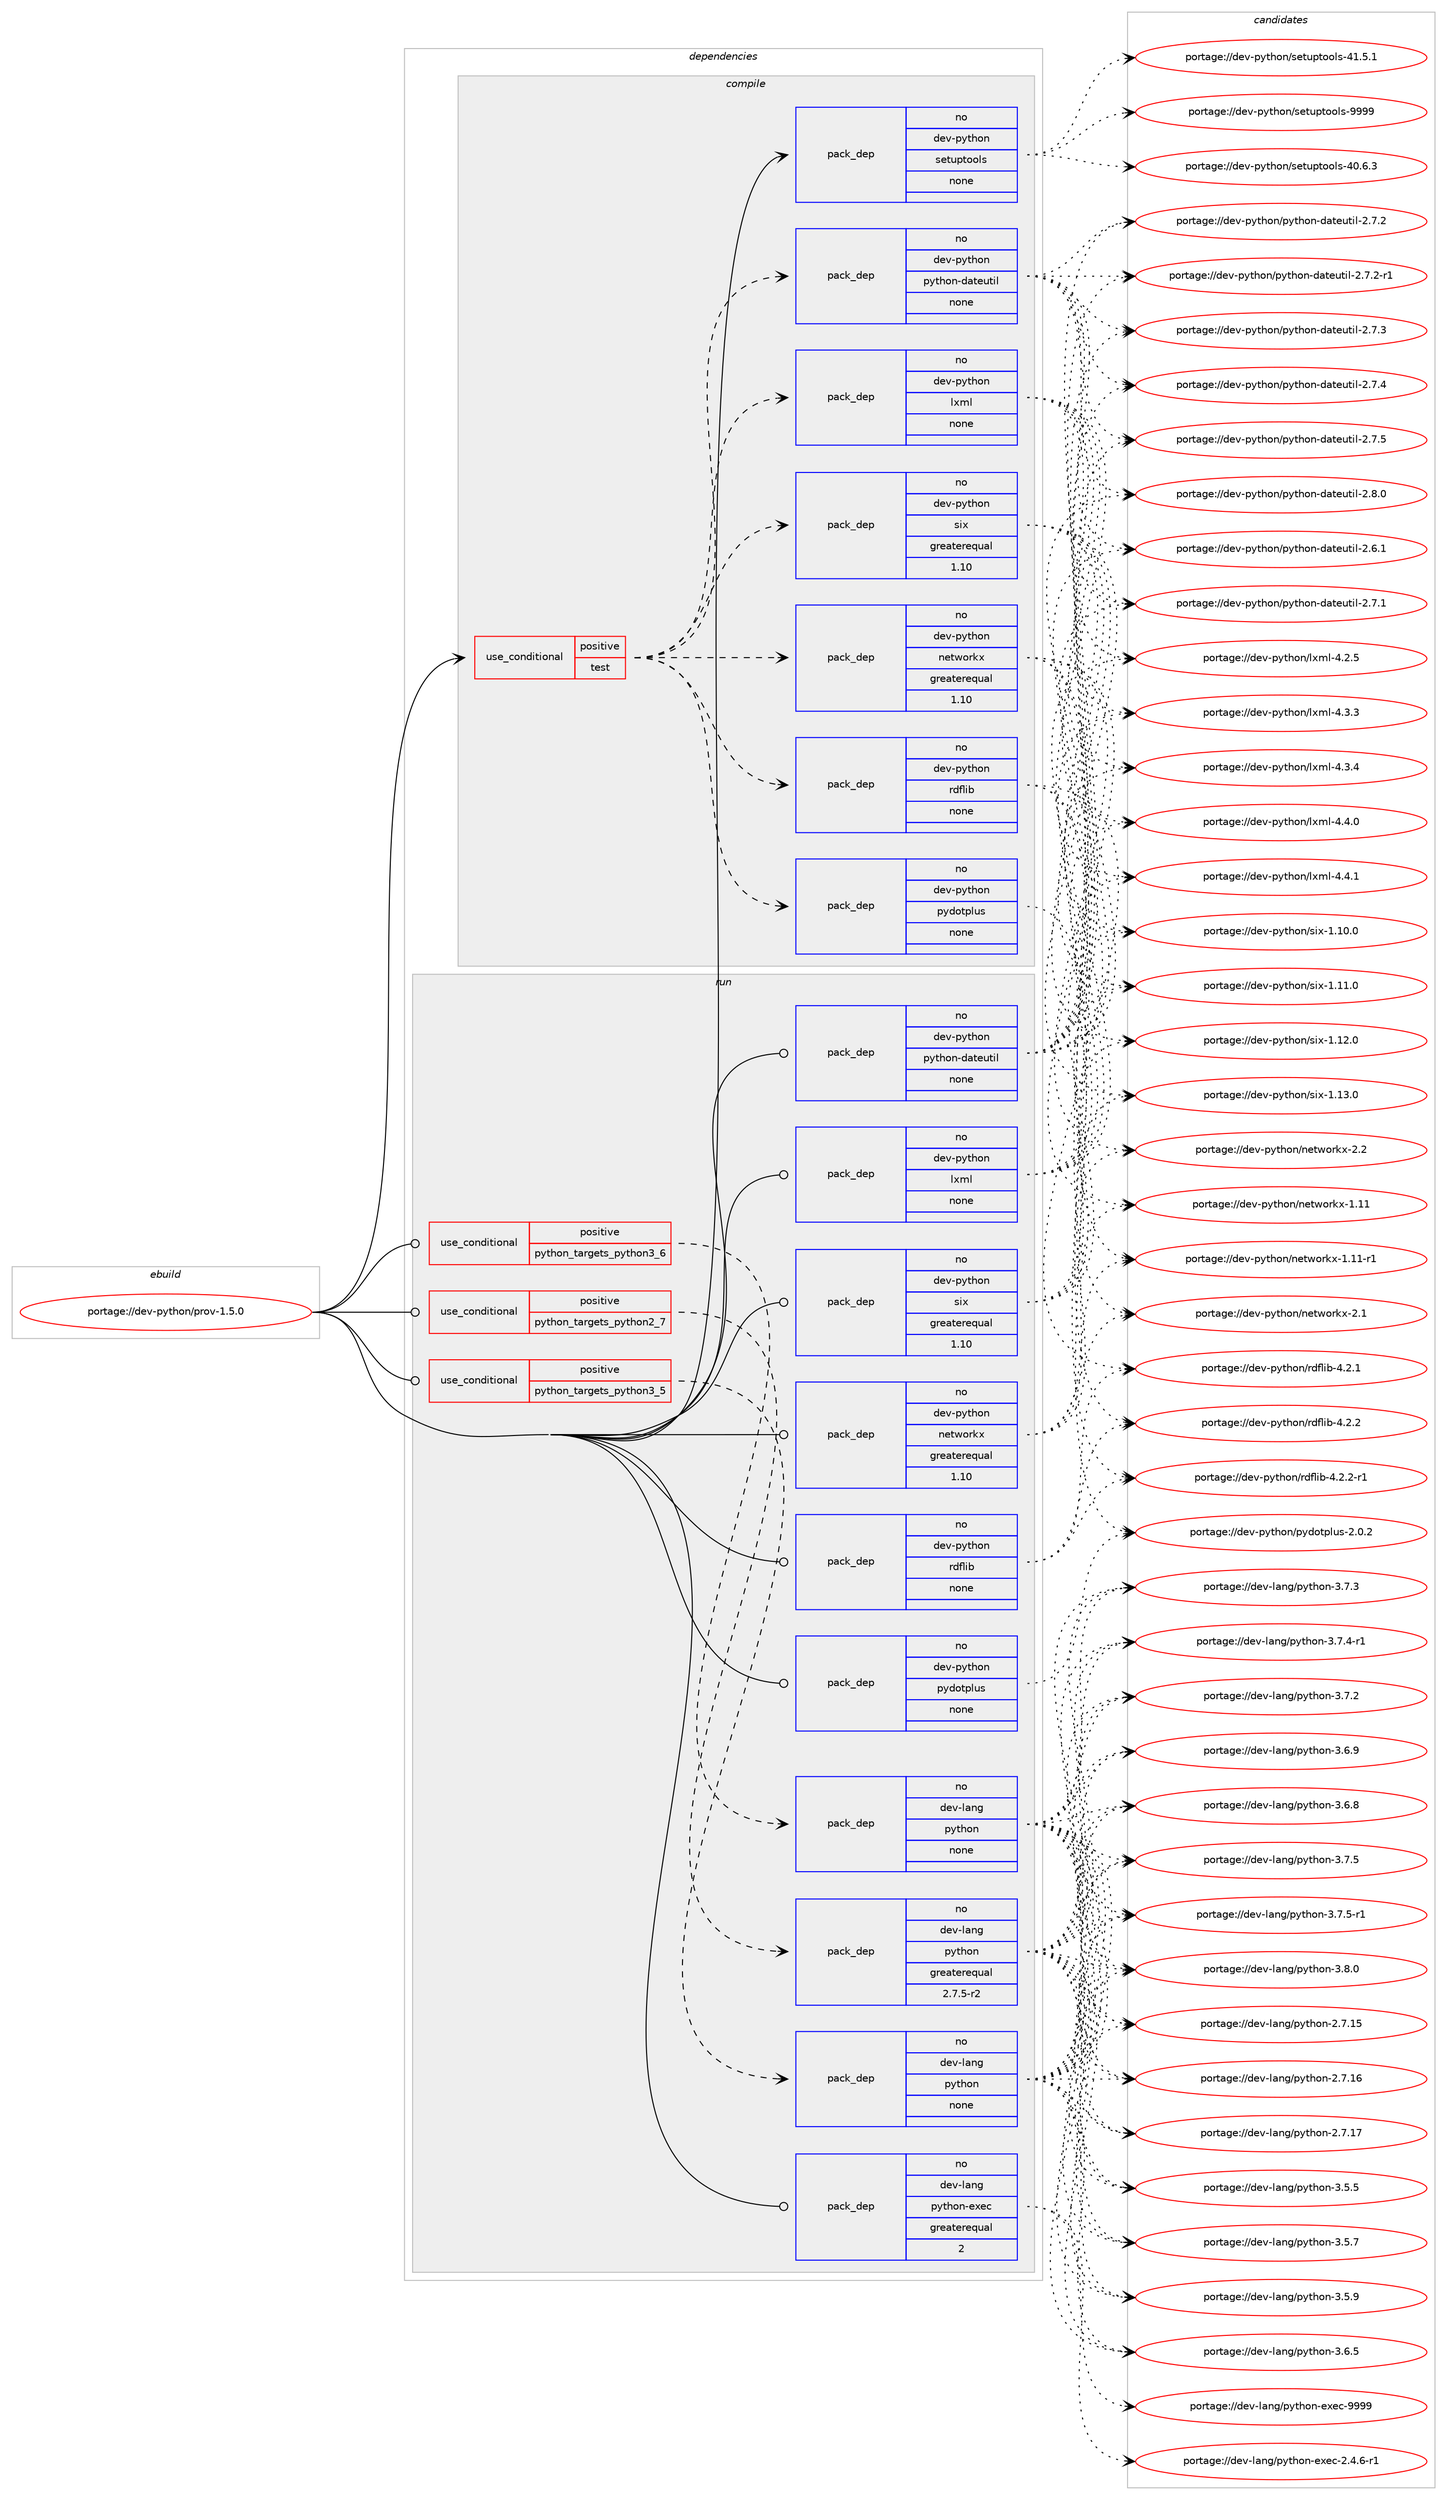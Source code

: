 digraph prolog {

# *************
# Graph options
# *************

newrank=true;
concentrate=true;
compound=true;
graph [rankdir=LR,fontname=Helvetica,fontsize=10,ranksep=1.5];#, ranksep=2.5, nodesep=0.2];
edge  [arrowhead=vee];
node  [fontname=Helvetica,fontsize=10];

# **********
# The ebuild
# **********

subgraph cluster_leftcol {
color=gray;
rank=same;
label=<<i>ebuild</i>>;
id [label="portage://dev-python/prov-1.5.0", color=red, width=4, href="../dev-python/prov-1.5.0.svg"];
}

# ****************
# The dependencies
# ****************

subgraph cluster_midcol {
color=gray;
label=<<i>dependencies</i>>;
subgraph cluster_compile {
fillcolor="#eeeeee";
style=filled;
label=<<i>compile</i>>;
subgraph cond34265 {
dependency158175 [label=<<TABLE BORDER="0" CELLBORDER="1" CELLSPACING="0" CELLPADDING="4"><TR><TD ROWSPAN="3" CELLPADDING="10">use_conditional</TD></TR><TR><TD>positive</TD></TR><TR><TD>test</TD></TR></TABLE>>, shape=none, color=red];
subgraph pack120543 {
dependency158176 [label=<<TABLE BORDER="0" CELLBORDER="1" CELLSPACING="0" CELLPADDING="4" WIDTH="220"><TR><TD ROWSPAN="6" CELLPADDING="30">pack_dep</TD></TR><TR><TD WIDTH="110">no</TD></TR><TR><TD>dev-python</TD></TR><TR><TD>pydotplus</TD></TR><TR><TD>none</TD></TR><TR><TD></TD></TR></TABLE>>, shape=none, color=blue];
}
dependency158175:e -> dependency158176:w [weight=20,style="dashed",arrowhead="vee"];
subgraph pack120544 {
dependency158177 [label=<<TABLE BORDER="0" CELLBORDER="1" CELLSPACING="0" CELLPADDING="4" WIDTH="220"><TR><TD ROWSPAN="6" CELLPADDING="30">pack_dep</TD></TR><TR><TD WIDTH="110">no</TD></TR><TR><TD>dev-python</TD></TR><TR><TD>python-dateutil</TD></TR><TR><TD>none</TD></TR><TR><TD></TD></TR></TABLE>>, shape=none, color=blue];
}
dependency158175:e -> dependency158177:w [weight=20,style="dashed",arrowhead="vee"];
subgraph pack120545 {
dependency158178 [label=<<TABLE BORDER="0" CELLBORDER="1" CELLSPACING="0" CELLPADDING="4" WIDTH="220"><TR><TD ROWSPAN="6" CELLPADDING="30">pack_dep</TD></TR><TR><TD WIDTH="110">no</TD></TR><TR><TD>dev-python</TD></TR><TR><TD>lxml</TD></TR><TR><TD>none</TD></TR><TR><TD></TD></TR></TABLE>>, shape=none, color=blue];
}
dependency158175:e -> dependency158178:w [weight=20,style="dashed",arrowhead="vee"];
subgraph pack120546 {
dependency158179 [label=<<TABLE BORDER="0" CELLBORDER="1" CELLSPACING="0" CELLPADDING="4" WIDTH="220"><TR><TD ROWSPAN="6" CELLPADDING="30">pack_dep</TD></TR><TR><TD WIDTH="110">no</TD></TR><TR><TD>dev-python</TD></TR><TR><TD>networkx</TD></TR><TR><TD>greaterequal</TD></TR><TR><TD>1.10</TD></TR></TABLE>>, shape=none, color=blue];
}
dependency158175:e -> dependency158179:w [weight=20,style="dashed",arrowhead="vee"];
subgraph pack120547 {
dependency158180 [label=<<TABLE BORDER="0" CELLBORDER="1" CELLSPACING="0" CELLPADDING="4" WIDTH="220"><TR><TD ROWSPAN="6" CELLPADDING="30">pack_dep</TD></TR><TR><TD WIDTH="110">no</TD></TR><TR><TD>dev-python</TD></TR><TR><TD>rdflib</TD></TR><TR><TD>none</TD></TR><TR><TD></TD></TR></TABLE>>, shape=none, color=blue];
}
dependency158175:e -> dependency158180:w [weight=20,style="dashed",arrowhead="vee"];
subgraph pack120548 {
dependency158181 [label=<<TABLE BORDER="0" CELLBORDER="1" CELLSPACING="0" CELLPADDING="4" WIDTH="220"><TR><TD ROWSPAN="6" CELLPADDING="30">pack_dep</TD></TR><TR><TD WIDTH="110">no</TD></TR><TR><TD>dev-python</TD></TR><TR><TD>six</TD></TR><TR><TD>greaterequal</TD></TR><TR><TD>1.10</TD></TR></TABLE>>, shape=none, color=blue];
}
dependency158175:e -> dependency158181:w [weight=20,style="dashed",arrowhead="vee"];
}
id:e -> dependency158175:w [weight=20,style="solid",arrowhead="vee"];
subgraph pack120549 {
dependency158182 [label=<<TABLE BORDER="0" CELLBORDER="1" CELLSPACING="0" CELLPADDING="4" WIDTH="220"><TR><TD ROWSPAN="6" CELLPADDING="30">pack_dep</TD></TR><TR><TD WIDTH="110">no</TD></TR><TR><TD>dev-python</TD></TR><TR><TD>setuptools</TD></TR><TR><TD>none</TD></TR><TR><TD></TD></TR></TABLE>>, shape=none, color=blue];
}
id:e -> dependency158182:w [weight=20,style="solid",arrowhead="vee"];
}
subgraph cluster_compileandrun {
fillcolor="#eeeeee";
style=filled;
label=<<i>compile and run</i>>;
}
subgraph cluster_run {
fillcolor="#eeeeee";
style=filled;
label=<<i>run</i>>;
subgraph cond34266 {
dependency158183 [label=<<TABLE BORDER="0" CELLBORDER="1" CELLSPACING="0" CELLPADDING="4"><TR><TD ROWSPAN="3" CELLPADDING="10">use_conditional</TD></TR><TR><TD>positive</TD></TR><TR><TD>python_targets_python2_7</TD></TR></TABLE>>, shape=none, color=red];
subgraph pack120550 {
dependency158184 [label=<<TABLE BORDER="0" CELLBORDER="1" CELLSPACING="0" CELLPADDING="4" WIDTH="220"><TR><TD ROWSPAN="6" CELLPADDING="30">pack_dep</TD></TR><TR><TD WIDTH="110">no</TD></TR><TR><TD>dev-lang</TD></TR><TR><TD>python</TD></TR><TR><TD>greaterequal</TD></TR><TR><TD>2.7.5-r2</TD></TR></TABLE>>, shape=none, color=blue];
}
dependency158183:e -> dependency158184:w [weight=20,style="dashed",arrowhead="vee"];
}
id:e -> dependency158183:w [weight=20,style="solid",arrowhead="odot"];
subgraph cond34267 {
dependency158185 [label=<<TABLE BORDER="0" CELLBORDER="1" CELLSPACING="0" CELLPADDING="4"><TR><TD ROWSPAN="3" CELLPADDING="10">use_conditional</TD></TR><TR><TD>positive</TD></TR><TR><TD>python_targets_python3_5</TD></TR></TABLE>>, shape=none, color=red];
subgraph pack120551 {
dependency158186 [label=<<TABLE BORDER="0" CELLBORDER="1" CELLSPACING="0" CELLPADDING="4" WIDTH="220"><TR><TD ROWSPAN="6" CELLPADDING="30">pack_dep</TD></TR><TR><TD WIDTH="110">no</TD></TR><TR><TD>dev-lang</TD></TR><TR><TD>python</TD></TR><TR><TD>none</TD></TR><TR><TD></TD></TR></TABLE>>, shape=none, color=blue];
}
dependency158185:e -> dependency158186:w [weight=20,style="dashed",arrowhead="vee"];
}
id:e -> dependency158185:w [weight=20,style="solid",arrowhead="odot"];
subgraph cond34268 {
dependency158187 [label=<<TABLE BORDER="0" CELLBORDER="1" CELLSPACING="0" CELLPADDING="4"><TR><TD ROWSPAN="3" CELLPADDING="10">use_conditional</TD></TR><TR><TD>positive</TD></TR><TR><TD>python_targets_python3_6</TD></TR></TABLE>>, shape=none, color=red];
subgraph pack120552 {
dependency158188 [label=<<TABLE BORDER="0" CELLBORDER="1" CELLSPACING="0" CELLPADDING="4" WIDTH="220"><TR><TD ROWSPAN="6" CELLPADDING="30">pack_dep</TD></TR><TR><TD WIDTH="110">no</TD></TR><TR><TD>dev-lang</TD></TR><TR><TD>python</TD></TR><TR><TD>none</TD></TR><TR><TD></TD></TR></TABLE>>, shape=none, color=blue];
}
dependency158187:e -> dependency158188:w [weight=20,style="dashed",arrowhead="vee"];
}
id:e -> dependency158187:w [weight=20,style="solid",arrowhead="odot"];
subgraph pack120553 {
dependency158189 [label=<<TABLE BORDER="0" CELLBORDER="1" CELLSPACING="0" CELLPADDING="4" WIDTH="220"><TR><TD ROWSPAN="6" CELLPADDING="30">pack_dep</TD></TR><TR><TD WIDTH="110">no</TD></TR><TR><TD>dev-lang</TD></TR><TR><TD>python-exec</TD></TR><TR><TD>greaterequal</TD></TR><TR><TD>2</TD></TR></TABLE>>, shape=none, color=blue];
}
id:e -> dependency158189:w [weight=20,style="solid",arrowhead="odot"];
subgraph pack120554 {
dependency158190 [label=<<TABLE BORDER="0" CELLBORDER="1" CELLSPACING="0" CELLPADDING="4" WIDTH="220"><TR><TD ROWSPAN="6" CELLPADDING="30">pack_dep</TD></TR><TR><TD WIDTH="110">no</TD></TR><TR><TD>dev-python</TD></TR><TR><TD>lxml</TD></TR><TR><TD>none</TD></TR><TR><TD></TD></TR></TABLE>>, shape=none, color=blue];
}
id:e -> dependency158190:w [weight=20,style="solid",arrowhead="odot"];
subgraph pack120555 {
dependency158191 [label=<<TABLE BORDER="0" CELLBORDER="1" CELLSPACING="0" CELLPADDING="4" WIDTH="220"><TR><TD ROWSPAN="6" CELLPADDING="30">pack_dep</TD></TR><TR><TD WIDTH="110">no</TD></TR><TR><TD>dev-python</TD></TR><TR><TD>networkx</TD></TR><TR><TD>greaterequal</TD></TR><TR><TD>1.10</TD></TR></TABLE>>, shape=none, color=blue];
}
id:e -> dependency158191:w [weight=20,style="solid",arrowhead="odot"];
subgraph pack120556 {
dependency158192 [label=<<TABLE BORDER="0" CELLBORDER="1" CELLSPACING="0" CELLPADDING="4" WIDTH="220"><TR><TD ROWSPAN="6" CELLPADDING="30">pack_dep</TD></TR><TR><TD WIDTH="110">no</TD></TR><TR><TD>dev-python</TD></TR><TR><TD>pydotplus</TD></TR><TR><TD>none</TD></TR><TR><TD></TD></TR></TABLE>>, shape=none, color=blue];
}
id:e -> dependency158192:w [weight=20,style="solid",arrowhead="odot"];
subgraph pack120557 {
dependency158193 [label=<<TABLE BORDER="0" CELLBORDER="1" CELLSPACING="0" CELLPADDING="4" WIDTH="220"><TR><TD ROWSPAN="6" CELLPADDING="30">pack_dep</TD></TR><TR><TD WIDTH="110">no</TD></TR><TR><TD>dev-python</TD></TR><TR><TD>python-dateutil</TD></TR><TR><TD>none</TD></TR><TR><TD></TD></TR></TABLE>>, shape=none, color=blue];
}
id:e -> dependency158193:w [weight=20,style="solid",arrowhead="odot"];
subgraph pack120558 {
dependency158194 [label=<<TABLE BORDER="0" CELLBORDER="1" CELLSPACING="0" CELLPADDING="4" WIDTH="220"><TR><TD ROWSPAN="6" CELLPADDING="30">pack_dep</TD></TR><TR><TD WIDTH="110">no</TD></TR><TR><TD>dev-python</TD></TR><TR><TD>rdflib</TD></TR><TR><TD>none</TD></TR><TR><TD></TD></TR></TABLE>>, shape=none, color=blue];
}
id:e -> dependency158194:w [weight=20,style="solid",arrowhead="odot"];
subgraph pack120559 {
dependency158195 [label=<<TABLE BORDER="0" CELLBORDER="1" CELLSPACING="0" CELLPADDING="4" WIDTH="220"><TR><TD ROWSPAN="6" CELLPADDING="30">pack_dep</TD></TR><TR><TD WIDTH="110">no</TD></TR><TR><TD>dev-python</TD></TR><TR><TD>six</TD></TR><TR><TD>greaterequal</TD></TR><TR><TD>1.10</TD></TR></TABLE>>, shape=none, color=blue];
}
id:e -> dependency158195:w [weight=20,style="solid",arrowhead="odot"];
}
}

# **************
# The candidates
# **************

subgraph cluster_choices {
rank=same;
color=gray;
label=<<i>candidates</i>>;

subgraph choice120543 {
color=black;
nodesep=1;
choiceportage1001011184511212111610411111047112121100111116112108117115455046484650 [label="portage://dev-python/pydotplus-2.0.2", color=red, width=4,href="../dev-python/pydotplus-2.0.2.svg"];
dependency158176:e -> choiceportage1001011184511212111610411111047112121100111116112108117115455046484650:w [style=dotted,weight="100"];
}
subgraph choice120544 {
color=black;
nodesep=1;
choiceportage10010111845112121116104111110471121211161041111104510097116101117116105108455046544649 [label="portage://dev-python/python-dateutil-2.6.1", color=red, width=4,href="../dev-python/python-dateutil-2.6.1.svg"];
choiceportage10010111845112121116104111110471121211161041111104510097116101117116105108455046554649 [label="portage://dev-python/python-dateutil-2.7.1", color=red, width=4,href="../dev-python/python-dateutil-2.7.1.svg"];
choiceportage10010111845112121116104111110471121211161041111104510097116101117116105108455046554650 [label="portage://dev-python/python-dateutil-2.7.2", color=red, width=4,href="../dev-python/python-dateutil-2.7.2.svg"];
choiceportage100101118451121211161041111104711212111610411111045100971161011171161051084550465546504511449 [label="portage://dev-python/python-dateutil-2.7.2-r1", color=red, width=4,href="../dev-python/python-dateutil-2.7.2-r1.svg"];
choiceportage10010111845112121116104111110471121211161041111104510097116101117116105108455046554651 [label="portage://dev-python/python-dateutil-2.7.3", color=red, width=4,href="../dev-python/python-dateutil-2.7.3.svg"];
choiceportage10010111845112121116104111110471121211161041111104510097116101117116105108455046554652 [label="portage://dev-python/python-dateutil-2.7.4", color=red, width=4,href="../dev-python/python-dateutil-2.7.4.svg"];
choiceportage10010111845112121116104111110471121211161041111104510097116101117116105108455046554653 [label="portage://dev-python/python-dateutil-2.7.5", color=red, width=4,href="../dev-python/python-dateutil-2.7.5.svg"];
choiceportage10010111845112121116104111110471121211161041111104510097116101117116105108455046564648 [label="portage://dev-python/python-dateutil-2.8.0", color=red, width=4,href="../dev-python/python-dateutil-2.8.0.svg"];
dependency158177:e -> choiceportage10010111845112121116104111110471121211161041111104510097116101117116105108455046544649:w [style=dotted,weight="100"];
dependency158177:e -> choiceportage10010111845112121116104111110471121211161041111104510097116101117116105108455046554649:w [style=dotted,weight="100"];
dependency158177:e -> choiceportage10010111845112121116104111110471121211161041111104510097116101117116105108455046554650:w [style=dotted,weight="100"];
dependency158177:e -> choiceportage100101118451121211161041111104711212111610411111045100971161011171161051084550465546504511449:w [style=dotted,weight="100"];
dependency158177:e -> choiceportage10010111845112121116104111110471121211161041111104510097116101117116105108455046554651:w [style=dotted,weight="100"];
dependency158177:e -> choiceportage10010111845112121116104111110471121211161041111104510097116101117116105108455046554652:w [style=dotted,weight="100"];
dependency158177:e -> choiceportage10010111845112121116104111110471121211161041111104510097116101117116105108455046554653:w [style=dotted,weight="100"];
dependency158177:e -> choiceportage10010111845112121116104111110471121211161041111104510097116101117116105108455046564648:w [style=dotted,weight="100"];
}
subgraph choice120545 {
color=black;
nodesep=1;
choiceportage1001011184511212111610411111047108120109108455246504653 [label="portage://dev-python/lxml-4.2.5", color=red, width=4,href="../dev-python/lxml-4.2.5.svg"];
choiceportage1001011184511212111610411111047108120109108455246514651 [label="portage://dev-python/lxml-4.3.3", color=red, width=4,href="../dev-python/lxml-4.3.3.svg"];
choiceportage1001011184511212111610411111047108120109108455246514652 [label="portage://dev-python/lxml-4.3.4", color=red, width=4,href="../dev-python/lxml-4.3.4.svg"];
choiceportage1001011184511212111610411111047108120109108455246524648 [label="portage://dev-python/lxml-4.4.0", color=red, width=4,href="../dev-python/lxml-4.4.0.svg"];
choiceportage1001011184511212111610411111047108120109108455246524649 [label="portage://dev-python/lxml-4.4.1", color=red, width=4,href="../dev-python/lxml-4.4.1.svg"];
dependency158178:e -> choiceportage1001011184511212111610411111047108120109108455246504653:w [style=dotted,weight="100"];
dependency158178:e -> choiceportage1001011184511212111610411111047108120109108455246514651:w [style=dotted,weight="100"];
dependency158178:e -> choiceportage1001011184511212111610411111047108120109108455246514652:w [style=dotted,weight="100"];
dependency158178:e -> choiceportage1001011184511212111610411111047108120109108455246524648:w [style=dotted,weight="100"];
dependency158178:e -> choiceportage1001011184511212111610411111047108120109108455246524649:w [style=dotted,weight="100"];
}
subgraph choice120546 {
color=black;
nodesep=1;
choiceportage10010111845112121116104111110471101011161191111141071204549464949 [label="portage://dev-python/networkx-1.11", color=red, width=4,href="../dev-python/networkx-1.11.svg"];
choiceportage100101118451121211161041111104711010111611911111410712045494649494511449 [label="portage://dev-python/networkx-1.11-r1", color=red, width=4,href="../dev-python/networkx-1.11-r1.svg"];
choiceportage100101118451121211161041111104711010111611911111410712045504649 [label="portage://dev-python/networkx-2.1", color=red, width=4,href="../dev-python/networkx-2.1.svg"];
choiceportage100101118451121211161041111104711010111611911111410712045504650 [label="portage://dev-python/networkx-2.2", color=red, width=4,href="../dev-python/networkx-2.2.svg"];
dependency158179:e -> choiceportage10010111845112121116104111110471101011161191111141071204549464949:w [style=dotted,weight="100"];
dependency158179:e -> choiceportage100101118451121211161041111104711010111611911111410712045494649494511449:w [style=dotted,weight="100"];
dependency158179:e -> choiceportage100101118451121211161041111104711010111611911111410712045504649:w [style=dotted,weight="100"];
dependency158179:e -> choiceportage100101118451121211161041111104711010111611911111410712045504650:w [style=dotted,weight="100"];
}
subgraph choice120547 {
color=black;
nodesep=1;
choiceportage100101118451121211161041111104711410010210810598455246504649 [label="portage://dev-python/rdflib-4.2.1", color=red, width=4,href="../dev-python/rdflib-4.2.1.svg"];
choiceportage100101118451121211161041111104711410010210810598455246504650 [label="portage://dev-python/rdflib-4.2.2", color=red, width=4,href="../dev-python/rdflib-4.2.2.svg"];
choiceportage1001011184511212111610411111047114100102108105984552465046504511449 [label="portage://dev-python/rdflib-4.2.2-r1", color=red, width=4,href="../dev-python/rdflib-4.2.2-r1.svg"];
dependency158180:e -> choiceportage100101118451121211161041111104711410010210810598455246504649:w [style=dotted,weight="100"];
dependency158180:e -> choiceportage100101118451121211161041111104711410010210810598455246504650:w [style=dotted,weight="100"];
dependency158180:e -> choiceportage1001011184511212111610411111047114100102108105984552465046504511449:w [style=dotted,weight="100"];
}
subgraph choice120548 {
color=black;
nodesep=1;
choiceportage100101118451121211161041111104711510512045494649484648 [label="portage://dev-python/six-1.10.0", color=red, width=4,href="../dev-python/six-1.10.0.svg"];
choiceportage100101118451121211161041111104711510512045494649494648 [label="portage://dev-python/six-1.11.0", color=red, width=4,href="../dev-python/six-1.11.0.svg"];
choiceportage100101118451121211161041111104711510512045494649504648 [label="portage://dev-python/six-1.12.0", color=red, width=4,href="../dev-python/six-1.12.0.svg"];
choiceportage100101118451121211161041111104711510512045494649514648 [label="portage://dev-python/six-1.13.0", color=red, width=4,href="../dev-python/six-1.13.0.svg"];
dependency158181:e -> choiceportage100101118451121211161041111104711510512045494649484648:w [style=dotted,weight="100"];
dependency158181:e -> choiceportage100101118451121211161041111104711510512045494649494648:w [style=dotted,weight="100"];
dependency158181:e -> choiceportage100101118451121211161041111104711510512045494649504648:w [style=dotted,weight="100"];
dependency158181:e -> choiceportage100101118451121211161041111104711510512045494649514648:w [style=dotted,weight="100"];
}
subgraph choice120549 {
color=black;
nodesep=1;
choiceportage100101118451121211161041111104711510111611711211611111110811545524846544651 [label="portage://dev-python/setuptools-40.6.3", color=red, width=4,href="../dev-python/setuptools-40.6.3.svg"];
choiceportage100101118451121211161041111104711510111611711211611111110811545524946534649 [label="portage://dev-python/setuptools-41.5.1", color=red, width=4,href="../dev-python/setuptools-41.5.1.svg"];
choiceportage10010111845112121116104111110471151011161171121161111111081154557575757 [label="portage://dev-python/setuptools-9999", color=red, width=4,href="../dev-python/setuptools-9999.svg"];
dependency158182:e -> choiceportage100101118451121211161041111104711510111611711211611111110811545524846544651:w [style=dotted,weight="100"];
dependency158182:e -> choiceportage100101118451121211161041111104711510111611711211611111110811545524946534649:w [style=dotted,weight="100"];
dependency158182:e -> choiceportage10010111845112121116104111110471151011161171121161111111081154557575757:w [style=dotted,weight="100"];
}
subgraph choice120550 {
color=black;
nodesep=1;
choiceportage10010111845108971101034711212111610411111045504655464953 [label="portage://dev-lang/python-2.7.15", color=red, width=4,href="../dev-lang/python-2.7.15.svg"];
choiceportage10010111845108971101034711212111610411111045504655464954 [label="portage://dev-lang/python-2.7.16", color=red, width=4,href="../dev-lang/python-2.7.16.svg"];
choiceportage10010111845108971101034711212111610411111045504655464955 [label="portage://dev-lang/python-2.7.17", color=red, width=4,href="../dev-lang/python-2.7.17.svg"];
choiceportage100101118451089711010347112121116104111110455146534653 [label="portage://dev-lang/python-3.5.5", color=red, width=4,href="../dev-lang/python-3.5.5.svg"];
choiceportage100101118451089711010347112121116104111110455146534655 [label="portage://dev-lang/python-3.5.7", color=red, width=4,href="../dev-lang/python-3.5.7.svg"];
choiceportage100101118451089711010347112121116104111110455146534657 [label="portage://dev-lang/python-3.5.9", color=red, width=4,href="../dev-lang/python-3.5.9.svg"];
choiceportage100101118451089711010347112121116104111110455146544653 [label="portage://dev-lang/python-3.6.5", color=red, width=4,href="../dev-lang/python-3.6.5.svg"];
choiceportage100101118451089711010347112121116104111110455146544656 [label="portage://dev-lang/python-3.6.8", color=red, width=4,href="../dev-lang/python-3.6.8.svg"];
choiceportage100101118451089711010347112121116104111110455146544657 [label="portage://dev-lang/python-3.6.9", color=red, width=4,href="../dev-lang/python-3.6.9.svg"];
choiceportage100101118451089711010347112121116104111110455146554650 [label="portage://dev-lang/python-3.7.2", color=red, width=4,href="../dev-lang/python-3.7.2.svg"];
choiceportage100101118451089711010347112121116104111110455146554651 [label="portage://dev-lang/python-3.7.3", color=red, width=4,href="../dev-lang/python-3.7.3.svg"];
choiceportage1001011184510897110103471121211161041111104551465546524511449 [label="portage://dev-lang/python-3.7.4-r1", color=red, width=4,href="../dev-lang/python-3.7.4-r1.svg"];
choiceportage100101118451089711010347112121116104111110455146554653 [label="portage://dev-lang/python-3.7.5", color=red, width=4,href="../dev-lang/python-3.7.5.svg"];
choiceportage1001011184510897110103471121211161041111104551465546534511449 [label="portage://dev-lang/python-3.7.5-r1", color=red, width=4,href="../dev-lang/python-3.7.5-r1.svg"];
choiceportage100101118451089711010347112121116104111110455146564648 [label="portage://dev-lang/python-3.8.0", color=red, width=4,href="../dev-lang/python-3.8.0.svg"];
dependency158184:e -> choiceportage10010111845108971101034711212111610411111045504655464953:w [style=dotted,weight="100"];
dependency158184:e -> choiceportage10010111845108971101034711212111610411111045504655464954:w [style=dotted,weight="100"];
dependency158184:e -> choiceportage10010111845108971101034711212111610411111045504655464955:w [style=dotted,weight="100"];
dependency158184:e -> choiceportage100101118451089711010347112121116104111110455146534653:w [style=dotted,weight="100"];
dependency158184:e -> choiceportage100101118451089711010347112121116104111110455146534655:w [style=dotted,weight="100"];
dependency158184:e -> choiceportage100101118451089711010347112121116104111110455146534657:w [style=dotted,weight="100"];
dependency158184:e -> choiceportage100101118451089711010347112121116104111110455146544653:w [style=dotted,weight="100"];
dependency158184:e -> choiceportage100101118451089711010347112121116104111110455146544656:w [style=dotted,weight="100"];
dependency158184:e -> choiceportage100101118451089711010347112121116104111110455146544657:w [style=dotted,weight="100"];
dependency158184:e -> choiceportage100101118451089711010347112121116104111110455146554650:w [style=dotted,weight="100"];
dependency158184:e -> choiceportage100101118451089711010347112121116104111110455146554651:w [style=dotted,weight="100"];
dependency158184:e -> choiceportage1001011184510897110103471121211161041111104551465546524511449:w [style=dotted,weight="100"];
dependency158184:e -> choiceportage100101118451089711010347112121116104111110455146554653:w [style=dotted,weight="100"];
dependency158184:e -> choiceportage1001011184510897110103471121211161041111104551465546534511449:w [style=dotted,weight="100"];
dependency158184:e -> choiceportage100101118451089711010347112121116104111110455146564648:w [style=dotted,weight="100"];
}
subgraph choice120551 {
color=black;
nodesep=1;
choiceportage10010111845108971101034711212111610411111045504655464953 [label="portage://dev-lang/python-2.7.15", color=red, width=4,href="../dev-lang/python-2.7.15.svg"];
choiceportage10010111845108971101034711212111610411111045504655464954 [label="portage://dev-lang/python-2.7.16", color=red, width=4,href="../dev-lang/python-2.7.16.svg"];
choiceportage10010111845108971101034711212111610411111045504655464955 [label="portage://dev-lang/python-2.7.17", color=red, width=4,href="../dev-lang/python-2.7.17.svg"];
choiceportage100101118451089711010347112121116104111110455146534653 [label="portage://dev-lang/python-3.5.5", color=red, width=4,href="../dev-lang/python-3.5.5.svg"];
choiceportage100101118451089711010347112121116104111110455146534655 [label="portage://dev-lang/python-3.5.7", color=red, width=4,href="../dev-lang/python-3.5.7.svg"];
choiceportage100101118451089711010347112121116104111110455146534657 [label="portage://dev-lang/python-3.5.9", color=red, width=4,href="../dev-lang/python-3.5.9.svg"];
choiceportage100101118451089711010347112121116104111110455146544653 [label="portage://dev-lang/python-3.6.5", color=red, width=4,href="../dev-lang/python-3.6.5.svg"];
choiceportage100101118451089711010347112121116104111110455146544656 [label="portage://dev-lang/python-3.6.8", color=red, width=4,href="../dev-lang/python-3.6.8.svg"];
choiceportage100101118451089711010347112121116104111110455146544657 [label="portage://dev-lang/python-3.6.9", color=red, width=4,href="../dev-lang/python-3.6.9.svg"];
choiceportage100101118451089711010347112121116104111110455146554650 [label="portage://dev-lang/python-3.7.2", color=red, width=4,href="../dev-lang/python-3.7.2.svg"];
choiceportage100101118451089711010347112121116104111110455146554651 [label="portage://dev-lang/python-3.7.3", color=red, width=4,href="../dev-lang/python-3.7.3.svg"];
choiceportage1001011184510897110103471121211161041111104551465546524511449 [label="portage://dev-lang/python-3.7.4-r1", color=red, width=4,href="../dev-lang/python-3.7.4-r1.svg"];
choiceportage100101118451089711010347112121116104111110455146554653 [label="portage://dev-lang/python-3.7.5", color=red, width=4,href="../dev-lang/python-3.7.5.svg"];
choiceportage1001011184510897110103471121211161041111104551465546534511449 [label="portage://dev-lang/python-3.7.5-r1", color=red, width=4,href="../dev-lang/python-3.7.5-r1.svg"];
choiceportage100101118451089711010347112121116104111110455146564648 [label="portage://dev-lang/python-3.8.0", color=red, width=4,href="../dev-lang/python-3.8.0.svg"];
dependency158186:e -> choiceportage10010111845108971101034711212111610411111045504655464953:w [style=dotted,weight="100"];
dependency158186:e -> choiceportage10010111845108971101034711212111610411111045504655464954:w [style=dotted,weight="100"];
dependency158186:e -> choiceportage10010111845108971101034711212111610411111045504655464955:w [style=dotted,weight="100"];
dependency158186:e -> choiceportage100101118451089711010347112121116104111110455146534653:w [style=dotted,weight="100"];
dependency158186:e -> choiceportage100101118451089711010347112121116104111110455146534655:w [style=dotted,weight="100"];
dependency158186:e -> choiceportage100101118451089711010347112121116104111110455146534657:w [style=dotted,weight="100"];
dependency158186:e -> choiceportage100101118451089711010347112121116104111110455146544653:w [style=dotted,weight="100"];
dependency158186:e -> choiceportage100101118451089711010347112121116104111110455146544656:w [style=dotted,weight="100"];
dependency158186:e -> choiceportage100101118451089711010347112121116104111110455146544657:w [style=dotted,weight="100"];
dependency158186:e -> choiceportage100101118451089711010347112121116104111110455146554650:w [style=dotted,weight="100"];
dependency158186:e -> choiceportage100101118451089711010347112121116104111110455146554651:w [style=dotted,weight="100"];
dependency158186:e -> choiceportage1001011184510897110103471121211161041111104551465546524511449:w [style=dotted,weight="100"];
dependency158186:e -> choiceportage100101118451089711010347112121116104111110455146554653:w [style=dotted,weight="100"];
dependency158186:e -> choiceportage1001011184510897110103471121211161041111104551465546534511449:w [style=dotted,weight="100"];
dependency158186:e -> choiceportage100101118451089711010347112121116104111110455146564648:w [style=dotted,weight="100"];
}
subgraph choice120552 {
color=black;
nodesep=1;
choiceportage10010111845108971101034711212111610411111045504655464953 [label="portage://dev-lang/python-2.7.15", color=red, width=4,href="../dev-lang/python-2.7.15.svg"];
choiceportage10010111845108971101034711212111610411111045504655464954 [label="portage://dev-lang/python-2.7.16", color=red, width=4,href="../dev-lang/python-2.7.16.svg"];
choiceportage10010111845108971101034711212111610411111045504655464955 [label="portage://dev-lang/python-2.7.17", color=red, width=4,href="../dev-lang/python-2.7.17.svg"];
choiceportage100101118451089711010347112121116104111110455146534653 [label="portage://dev-lang/python-3.5.5", color=red, width=4,href="../dev-lang/python-3.5.5.svg"];
choiceportage100101118451089711010347112121116104111110455146534655 [label="portage://dev-lang/python-3.5.7", color=red, width=4,href="../dev-lang/python-3.5.7.svg"];
choiceportage100101118451089711010347112121116104111110455146534657 [label="portage://dev-lang/python-3.5.9", color=red, width=4,href="../dev-lang/python-3.5.9.svg"];
choiceportage100101118451089711010347112121116104111110455146544653 [label="portage://dev-lang/python-3.6.5", color=red, width=4,href="../dev-lang/python-3.6.5.svg"];
choiceportage100101118451089711010347112121116104111110455146544656 [label="portage://dev-lang/python-3.6.8", color=red, width=4,href="../dev-lang/python-3.6.8.svg"];
choiceportage100101118451089711010347112121116104111110455146544657 [label="portage://dev-lang/python-3.6.9", color=red, width=4,href="../dev-lang/python-3.6.9.svg"];
choiceportage100101118451089711010347112121116104111110455146554650 [label="portage://dev-lang/python-3.7.2", color=red, width=4,href="../dev-lang/python-3.7.2.svg"];
choiceportage100101118451089711010347112121116104111110455146554651 [label="portage://dev-lang/python-3.7.3", color=red, width=4,href="../dev-lang/python-3.7.3.svg"];
choiceportage1001011184510897110103471121211161041111104551465546524511449 [label="portage://dev-lang/python-3.7.4-r1", color=red, width=4,href="../dev-lang/python-3.7.4-r1.svg"];
choiceportage100101118451089711010347112121116104111110455146554653 [label="portage://dev-lang/python-3.7.5", color=red, width=4,href="../dev-lang/python-3.7.5.svg"];
choiceportage1001011184510897110103471121211161041111104551465546534511449 [label="portage://dev-lang/python-3.7.5-r1", color=red, width=4,href="../dev-lang/python-3.7.5-r1.svg"];
choiceportage100101118451089711010347112121116104111110455146564648 [label="portage://dev-lang/python-3.8.0", color=red, width=4,href="../dev-lang/python-3.8.0.svg"];
dependency158188:e -> choiceportage10010111845108971101034711212111610411111045504655464953:w [style=dotted,weight="100"];
dependency158188:e -> choiceportage10010111845108971101034711212111610411111045504655464954:w [style=dotted,weight="100"];
dependency158188:e -> choiceportage10010111845108971101034711212111610411111045504655464955:w [style=dotted,weight="100"];
dependency158188:e -> choiceportage100101118451089711010347112121116104111110455146534653:w [style=dotted,weight="100"];
dependency158188:e -> choiceportage100101118451089711010347112121116104111110455146534655:w [style=dotted,weight="100"];
dependency158188:e -> choiceportage100101118451089711010347112121116104111110455146534657:w [style=dotted,weight="100"];
dependency158188:e -> choiceportage100101118451089711010347112121116104111110455146544653:w [style=dotted,weight="100"];
dependency158188:e -> choiceportage100101118451089711010347112121116104111110455146544656:w [style=dotted,weight="100"];
dependency158188:e -> choiceportage100101118451089711010347112121116104111110455146544657:w [style=dotted,weight="100"];
dependency158188:e -> choiceportage100101118451089711010347112121116104111110455146554650:w [style=dotted,weight="100"];
dependency158188:e -> choiceportage100101118451089711010347112121116104111110455146554651:w [style=dotted,weight="100"];
dependency158188:e -> choiceportage1001011184510897110103471121211161041111104551465546524511449:w [style=dotted,weight="100"];
dependency158188:e -> choiceportage100101118451089711010347112121116104111110455146554653:w [style=dotted,weight="100"];
dependency158188:e -> choiceportage1001011184510897110103471121211161041111104551465546534511449:w [style=dotted,weight="100"];
dependency158188:e -> choiceportage100101118451089711010347112121116104111110455146564648:w [style=dotted,weight="100"];
}
subgraph choice120553 {
color=black;
nodesep=1;
choiceportage10010111845108971101034711212111610411111045101120101994550465246544511449 [label="portage://dev-lang/python-exec-2.4.6-r1", color=red, width=4,href="../dev-lang/python-exec-2.4.6-r1.svg"];
choiceportage10010111845108971101034711212111610411111045101120101994557575757 [label="portage://dev-lang/python-exec-9999", color=red, width=4,href="../dev-lang/python-exec-9999.svg"];
dependency158189:e -> choiceportage10010111845108971101034711212111610411111045101120101994550465246544511449:w [style=dotted,weight="100"];
dependency158189:e -> choiceportage10010111845108971101034711212111610411111045101120101994557575757:w [style=dotted,weight="100"];
}
subgraph choice120554 {
color=black;
nodesep=1;
choiceportage1001011184511212111610411111047108120109108455246504653 [label="portage://dev-python/lxml-4.2.5", color=red, width=4,href="../dev-python/lxml-4.2.5.svg"];
choiceportage1001011184511212111610411111047108120109108455246514651 [label="portage://dev-python/lxml-4.3.3", color=red, width=4,href="../dev-python/lxml-4.3.3.svg"];
choiceportage1001011184511212111610411111047108120109108455246514652 [label="portage://dev-python/lxml-4.3.4", color=red, width=4,href="../dev-python/lxml-4.3.4.svg"];
choiceportage1001011184511212111610411111047108120109108455246524648 [label="portage://dev-python/lxml-4.4.0", color=red, width=4,href="../dev-python/lxml-4.4.0.svg"];
choiceportage1001011184511212111610411111047108120109108455246524649 [label="portage://dev-python/lxml-4.4.1", color=red, width=4,href="../dev-python/lxml-4.4.1.svg"];
dependency158190:e -> choiceportage1001011184511212111610411111047108120109108455246504653:w [style=dotted,weight="100"];
dependency158190:e -> choiceportage1001011184511212111610411111047108120109108455246514651:w [style=dotted,weight="100"];
dependency158190:e -> choiceportage1001011184511212111610411111047108120109108455246514652:w [style=dotted,weight="100"];
dependency158190:e -> choiceportage1001011184511212111610411111047108120109108455246524648:w [style=dotted,weight="100"];
dependency158190:e -> choiceportage1001011184511212111610411111047108120109108455246524649:w [style=dotted,weight="100"];
}
subgraph choice120555 {
color=black;
nodesep=1;
choiceportage10010111845112121116104111110471101011161191111141071204549464949 [label="portage://dev-python/networkx-1.11", color=red, width=4,href="../dev-python/networkx-1.11.svg"];
choiceportage100101118451121211161041111104711010111611911111410712045494649494511449 [label="portage://dev-python/networkx-1.11-r1", color=red, width=4,href="../dev-python/networkx-1.11-r1.svg"];
choiceportage100101118451121211161041111104711010111611911111410712045504649 [label="portage://dev-python/networkx-2.1", color=red, width=4,href="../dev-python/networkx-2.1.svg"];
choiceportage100101118451121211161041111104711010111611911111410712045504650 [label="portage://dev-python/networkx-2.2", color=red, width=4,href="../dev-python/networkx-2.2.svg"];
dependency158191:e -> choiceportage10010111845112121116104111110471101011161191111141071204549464949:w [style=dotted,weight="100"];
dependency158191:e -> choiceportage100101118451121211161041111104711010111611911111410712045494649494511449:w [style=dotted,weight="100"];
dependency158191:e -> choiceportage100101118451121211161041111104711010111611911111410712045504649:w [style=dotted,weight="100"];
dependency158191:e -> choiceportage100101118451121211161041111104711010111611911111410712045504650:w [style=dotted,weight="100"];
}
subgraph choice120556 {
color=black;
nodesep=1;
choiceportage1001011184511212111610411111047112121100111116112108117115455046484650 [label="portage://dev-python/pydotplus-2.0.2", color=red, width=4,href="../dev-python/pydotplus-2.0.2.svg"];
dependency158192:e -> choiceportage1001011184511212111610411111047112121100111116112108117115455046484650:w [style=dotted,weight="100"];
}
subgraph choice120557 {
color=black;
nodesep=1;
choiceportage10010111845112121116104111110471121211161041111104510097116101117116105108455046544649 [label="portage://dev-python/python-dateutil-2.6.1", color=red, width=4,href="../dev-python/python-dateutil-2.6.1.svg"];
choiceportage10010111845112121116104111110471121211161041111104510097116101117116105108455046554649 [label="portage://dev-python/python-dateutil-2.7.1", color=red, width=4,href="../dev-python/python-dateutil-2.7.1.svg"];
choiceportage10010111845112121116104111110471121211161041111104510097116101117116105108455046554650 [label="portage://dev-python/python-dateutil-2.7.2", color=red, width=4,href="../dev-python/python-dateutil-2.7.2.svg"];
choiceportage100101118451121211161041111104711212111610411111045100971161011171161051084550465546504511449 [label="portage://dev-python/python-dateutil-2.7.2-r1", color=red, width=4,href="../dev-python/python-dateutil-2.7.2-r1.svg"];
choiceportage10010111845112121116104111110471121211161041111104510097116101117116105108455046554651 [label="portage://dev-python/python-dateutil-2.7.3", color=red, width=4,href="../dev-python/python-dateutil-2.7.3.svg"];
choiceportage10010111845112121116104111110471121211161041111104510097116101117116105108455046554652 [label="portage://dev-python/python-dateutil-2.7.4", color=red, width=4,href="../dev-python/python-dateutil-2.7.4.svg"];
choiceportage10010111845112121116104111110471121211161041111104510097116101117116105108455046554653 [label="portage://dev-python/python-dateutil-2.7.5", color=red, width=4,href="../dev-python/python-dateutil-2.7.5.svg"];
choiceportage10010111845112121116104111110471121211161041111104510097116101117116105108455046564648 [label="portage://dev-python/python-dateutil-2.8.0", color=red, width=4,href="../dev-python/python-dateutil-2.8.0.svg"];
dependency158193:e -> choiceportage10010111845112121116104111110471121211161041111104510097116101117116105108455046544649:w [style=dotted,weight="100"];
dependency158193:e -> choiceportage10010111845112121116104111110471121211161041111104510097116101117116105108455046554649:w [style=dotted,weight="100"];
dependency158193:e -> choiceportage10010111845112121116104111110471121211161041111104510097116101117116105108455046554650:w [style=dotted,weight="100"];
dependency158193:e -> choiceportage100101118451121211161041111104711212111610411111045100971161011171161051084550465546504511449:w [style=dotted,weight="100"];
dependency158193:e -> choiceportage10010111845112121116104111110471121211161041111104510097116101117116105108455046554651:w [style=dotted,weight="100"];
dependency158193:e -> choiceportage10010111845112121116104111110471121211161041111104510097116101117116105108455046554652:w [style=dotted,weight="100"];
dependency158193:e -> choiceportage10010111845112121116104111110471121211161041111104510097116101117116105108455046554653:w [style=dotted,weight="100"];
dependency158193:e -> choiceportage10010111845112121116104111110471121211161041111104510097116101117116105108455046564648:w [style=dotted,weight="100"];
}
subgraph choice120558 {
color=black;
nodesep=1;
choiceportage100101118451121211161041111104711410010210810598455246504649 [label="portage://dev-python/rdflib-4.2.1", color=red, width=4,href="../dev-python/rdflib-4.2.1.svg"];
choiceportage100101118451121211161041111104711410010210810598455246504650 [label="portage://dev-python/rdflib-4.2.2", color=red, width=4,href="../dev-python/rdflib-4.2.2.svg"];
choiceportage1001011184511212111610411111047114100102108105984552465046504511449 [label="portage://dev-python/rdflib-4.2.2-r1", color=red, width=4,href="../dev-python/rdflib-4.2.2-r1.svg"];
dependency158194:e -> choiceportage100101118451121211161041111104711410010210810598455246504649:w [style=dotted,weight="100"];
dependency158194:e -> choiceportage100101118451121211161041111104711410010210810598455246504650:w [style=dotted,weight="100"];
dependency158194:e -> choiceportage1001011184511212111610411111047114100102108105984552465046504511449:w [style=dotted,weight="100"];
}
subgraph choice120559 {
color=black;
nodesep=1;
choiceportage100101118451121211161041111104711510512045494649484648 [label="portage://dev-python/six-1.10.0", color=red, width=4,href="../dev-python/six-1.10.0.svg"];
choiceportage100101118451121211161041111104711510512045494649494648 [label="portage://dev-python/six-1.11.0", color=red, width=4,href="../dev-python/six-1.11.0.svg"];
choiceportage100101118451121211161041111104711510512045494649504648 [label="portage://dev-python/six-1.12.0", color=red, width=4,href="../dev-python/six-1.12.0.svg"];
choiceportage100101118451121211161041111104711510512045494649514648 [label="portage://dev-python/six-1.13.0", color=red, width=4,href="../dev-python/six-1.13.0.svg"];
dependency158195:e -> choiceportage100101118451121211161041111104711510512045494649484648:w [style=dotted,weight="100"];
dependency158195:e -> choiceportage100101118451121211161041111104711510512045494649494648:w [style=dotted,weight="100"];
dependency158195:e -> choiceportage100101118451121211161041111104711510512045494649504648:w [style=dotted,weight="100"];
dependency158195:e -> choiceportage100101118451121211161041111104711510512045494649514648:w [style=dotted,weight="100"];
}
}

}
